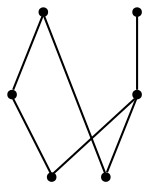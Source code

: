 graph {
  node [shape=point,comment="{\"directed\":false,\"doi\":\"10.1007/978-3-031-22203-0_25\",\"figure\":\"3 (1)\"}"]

  v0 [pos="484.9918504375411,426.8024543728916"]
  v1 [pos="451.6532060995427,493.4789258746804"]
  v2 [pos="418.3145617615444,360.12598287110274"]
  v3 [pos="384.975917423546,326.78774712020834"]
  v4 [pos="351.6372730855476,460.14069012378604"]
  v5 [pos="318.2986287475492,393.4642186219972"]

  v2 -- v0 [id="-4",pos="418.3145617615444,360.12598287110274 484.9918504375411,426.8024543728916 484.9918504375411,426.8024543728916 484.9918504375411,426.8024543728916"]
  v2 -- v1 [id="-5",pos="418.3145617615444,360.12598287110274 451.6532060995427,493.4789258746804 451.6532060995427,493.4789258746804 451.6532060995427,493.4789258746804"]
  v3 -- v2 [id="-7",pos="384.975917423546,326.78774712020834 418.3145617615444,360.12598287110274 418.3145617615444,360.12598287110274 418.3145617615444,360.12598287110274"]
  v4 -- v1 [id="-9",pos="351.6372730855476,460.14069012378604 451.6532060995427,493.4789258746804 451.6532060995427,493.4789258746804 451.6532060995427,493.4789258746804"]
  v5 -- v0 [id="-11",pos="318.2986287475492,393.4642186219972 484.9918504375411,426.8024543728916 484.9918504375411,426.8024543728916 484.9918504375411,426.8024543728916"]
  v5 -- v4 [id="-12",pos="318.2986287475492,393.4642186219972 351.6372730855476,460.14069012378604 351.6372730855476,460.14069012378604 351.6372730855476,460.14069012378604"]
}